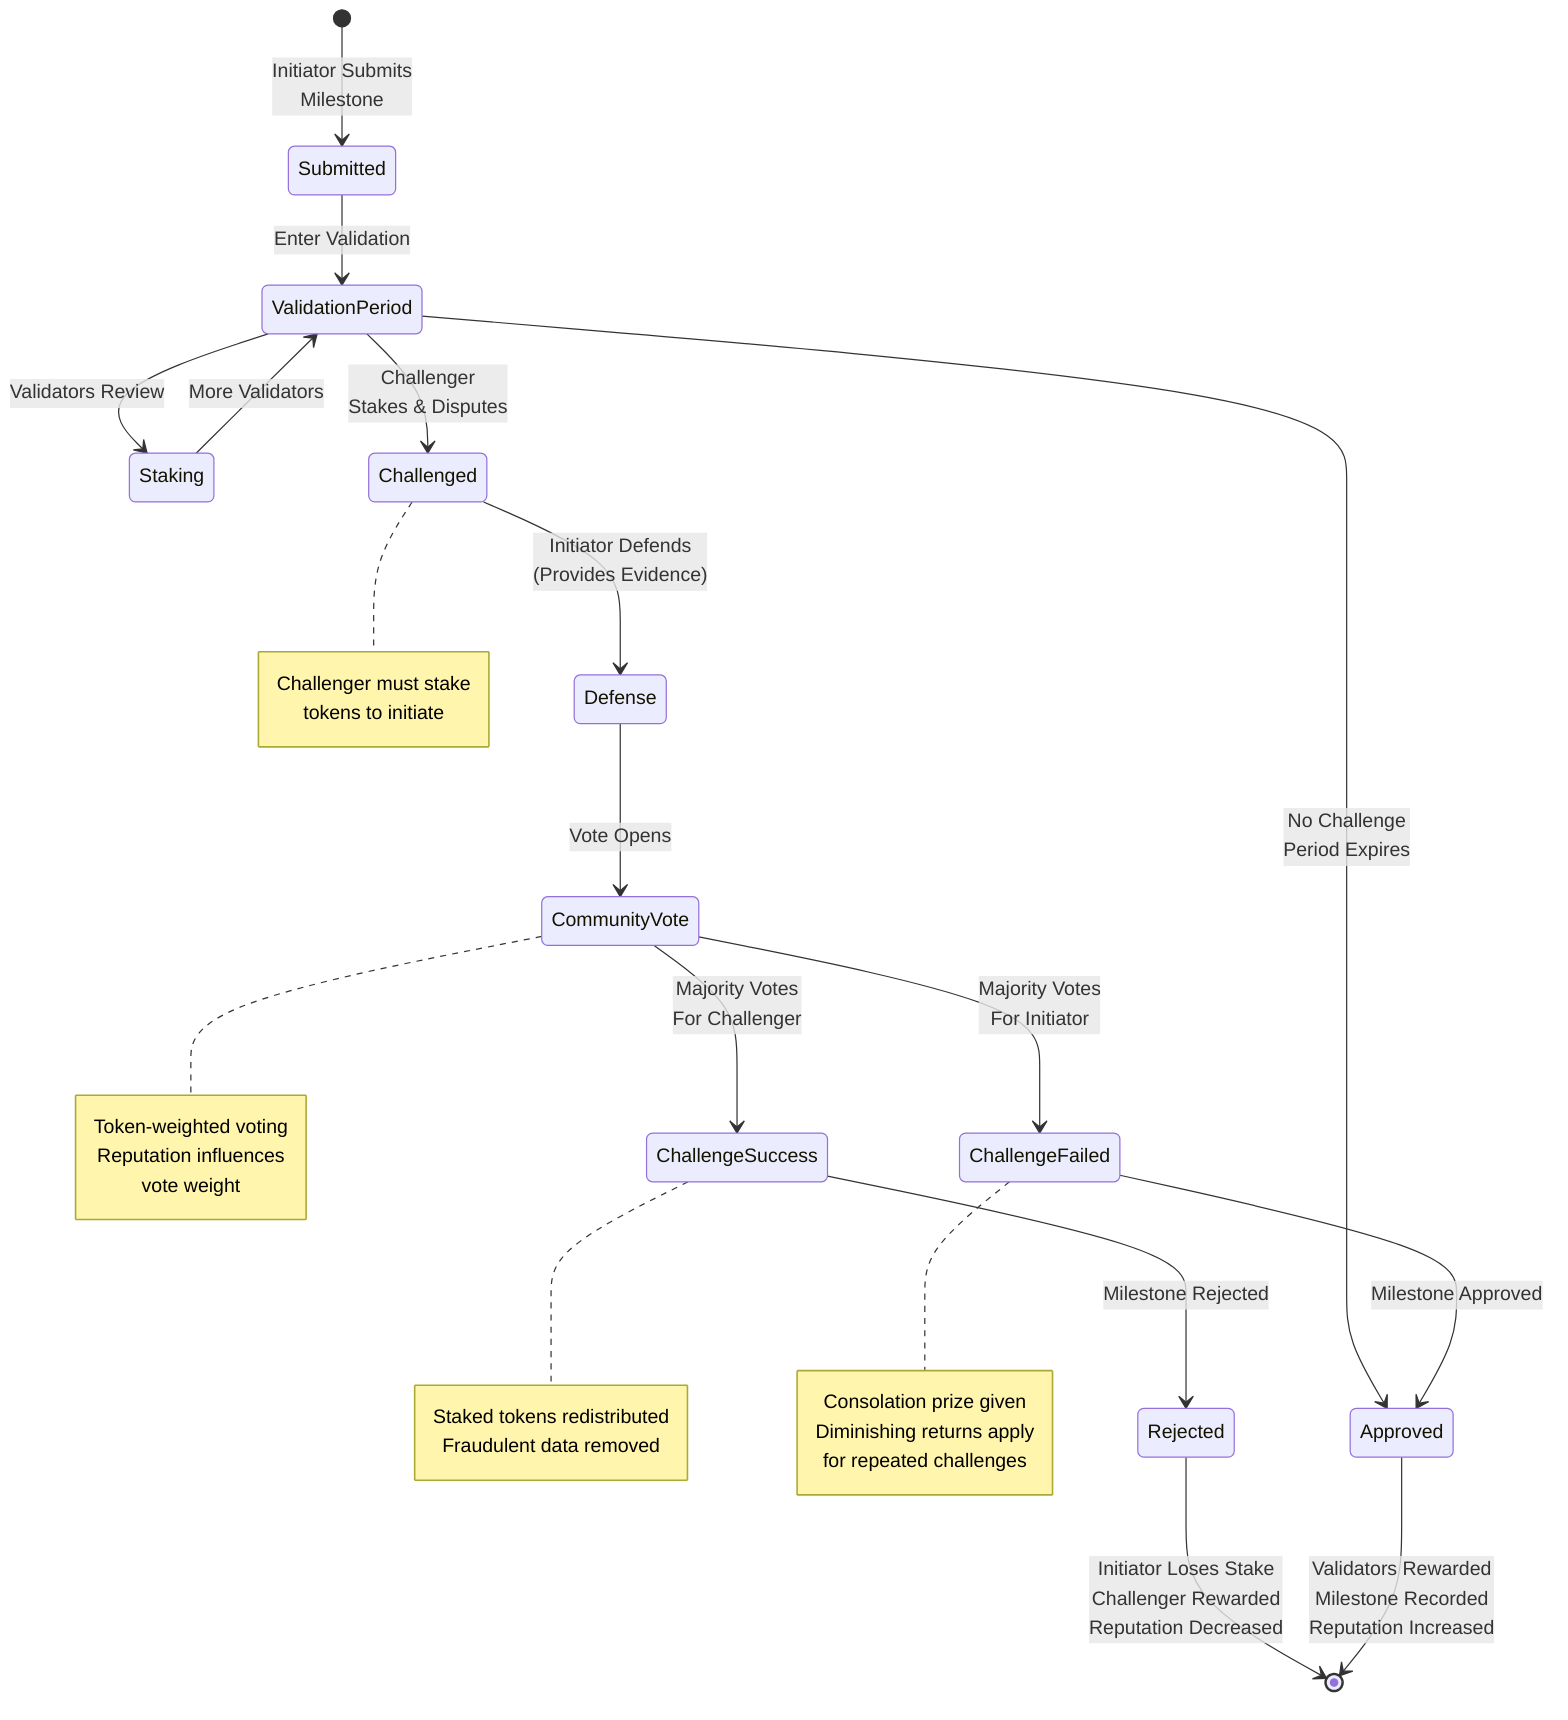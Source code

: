 stateDiagram-v2
    [*] --> Submitted: Initiator Submits<br/>Milestone
    
    Submitted --> ValidationPeriod: Enter Validation
    
    ValidationPeriod --> Staking: Validators Review
    Staking --> ValidationPeriod: More Validators
    
    ValidationPeriod --> Approved: No Challenge<br/>Period Expires
    ValidationPeriod --> Challenged: Challenger<br/>Stakes & Disputes
    
    Challenged --> Defense: Initiator Defends<br/>(Provides Evidence)
    Defense --> CommunityVote: Vote Opens
    
    CommunityVote --> ChallengeSuccess: Majority Votes<br/>For Challenger
    CommunityVote --> ChallengeFailed: Majority Votes<br/>For Initiator
    
    ChallengeSuccess --> Rejected: Milestone Rejected
    ChallengeFailed --> Approved: Milestone Approved
    
    Rejected --> [*]: Initiator Loses Stake<br/>Challenger Rewarded<br/>Reputation Decreased
    
    Approved --> [*]: Validators Rewarded<br/>Milestone Recorded<br/>Reputation Increased
    
    note right of Challenged
        Challenger must stake
        tokens to initiate
    end note
    
    note right of CommunityVote
        Token-weighted voting
        Reputation influences
        vote weight
    end note
    
    note right of ChallengeSuccess
        Staked tokens redistributed
        Fraudulent data removed
    end note
    
    note right of ChallengeFailed
        Consolation prize given
        Diminishing returns apply
        for repeated challenges
    end note